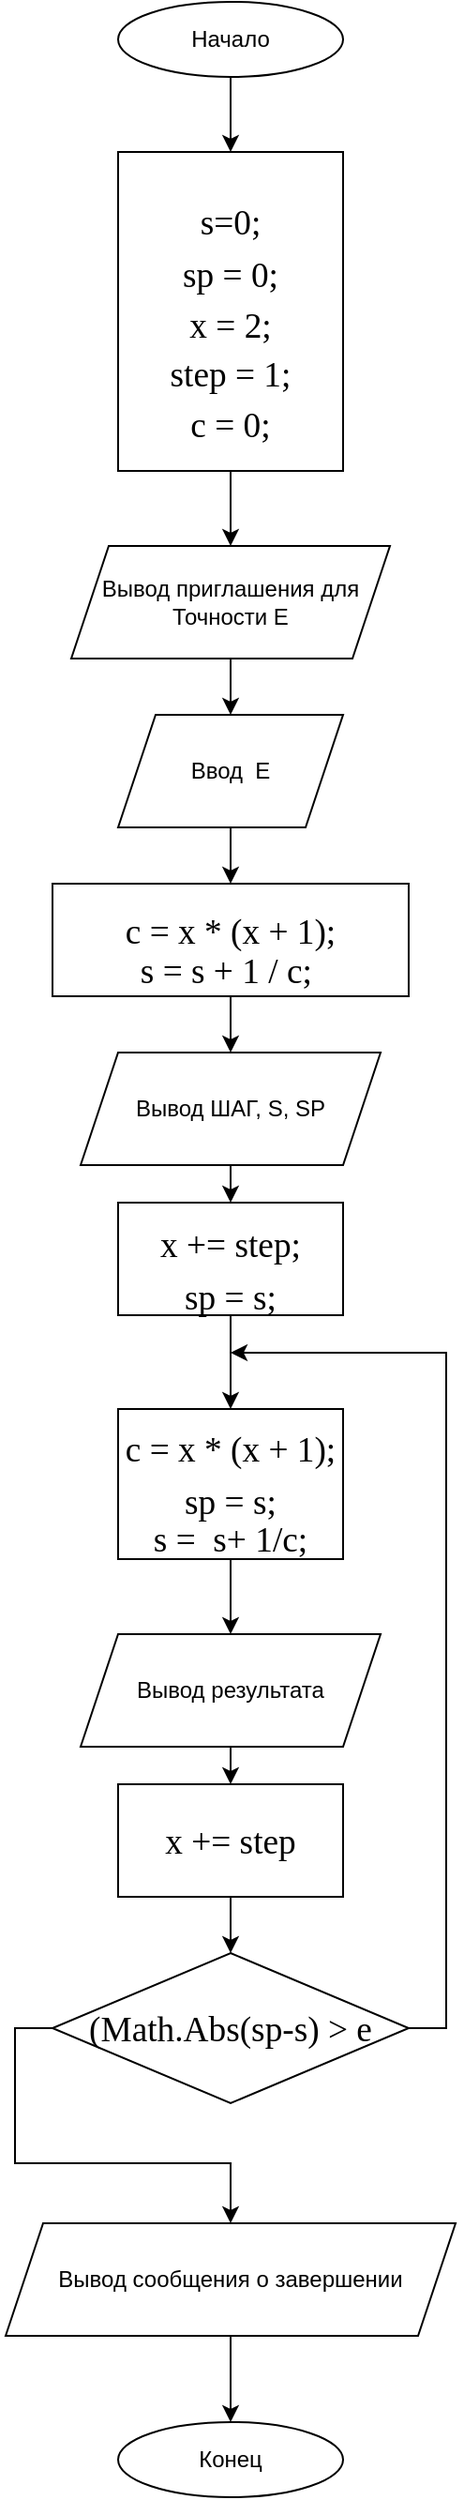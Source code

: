 <mxfile version="14.6.13" type="device"><diagram id="6a731a19-8d31-9384-78a2-239565b7b9f0" name="Page-1"><mxGraphModel dx="1092" dy="1331" grid="1" gridSize="10" guides="1" tooltips="1" connect="1" arrows="1" fold="1" page="1" pageScale="1" pageWidth="1169" pageHeight="827" background="#ffffff" math="0" shadow="0"><root><mxCell id="0"/><mxCell id="1" parent="0"/><mxCell id="NZc4HDJNSBxelqFDVV6K-67" style="edgeStyle=orthogonalEdgeStyle;rounded=0;orthogonalLoop=1;jettySize=auto;html=1;exitX=0.5;exitY=1;exitDx=0;exitDy=0;entryX=0.5;entryY=0;entryDx=0;entryDy=0;" parent="1" source="NZc4HDJNSBxelqFDVV6K-56" target="NZc4HDJNSBxelqFDVV6K-57" edge="1"><mxGeometry relative="1" as="geometry"/></mxCell><mxCell id="NZc4HDJNSBxelqFDVV6K-56" value="Начало" style="ellipse;whiteSpace=wrap;html=1;" parent="1" vertex="1"><mxGeometry x="200" y="-800" width="120" height="40" as="geometry"/></mxCell><mxCell id="NZc4HDJNSBxelqFDVV6K-68" style="edgeStyle=orthogonalEdgeStyle;rounded=0;orthogonalLoop=1;jettySize=auto;html=1;exitX=0.5;exitY=1;exitDx=0;exitDy=0;entryX=0.5;entryY=0;entryDx=0;entryDy=0;" parent="1" source="NZc4HDJNSBxelqFDVV6K-57" target="NZc4HDJNSBxelqFDVV6K-58" edge="1"><mxGeometry relative="1" as="geometry"/></mxCell><mxCell id="NZc4HDJNSBxelqFDVV6K-57" value="&lt;p class=&quot;MsoNormal&quot; style=&quot;margin-bottom: 0cm ; margin-bottom: 0.0pt ; line-height: 107%&quot;&gt;&lt;span style=&quot;font-size: 14pt ; line-height: 107% ; font-family: &amp;#34;times new roman&amp;#34; , serif&quot;&gt;s=0;&lt;/span&gt;&lt;/p&gt;&lt;p class=&quot;MsoNormal&quot; style=&quot;margin-bottom: 0cm ; margin-bottom: 0.0pt ; line-height: 107%&quot;&gt;&lt;span style=&quot;font-family: &amp;#34;times new roman&amp;#34; , serif ; font-size: 14pt&quot;&gt;sp = 0;&lt;/span&gt;&lt;/p&gt;&lt;p class=&quot;MsoNormal&quot; style=&quot;margin-bottom: 0cm ; margin-bottom: 0.0pt ; line-height: 107%&quot;&gt;&lt;span style=&quot;font-family: &amp;#34;times new roman&amp;#34; , serif ; font-size: 14pt&quot;&gt;x = 2;&lt;/span&gt;&lt;/p&gt;&lt;p class=&quot;MsoNormal&quot; style=&quot;margin-bottom: 0cm ; margin-bottom: 0.0pt ; line-height: 107%&quot;&gt;&lt;span style=&quot;font-family: &amp;#34;times new roman&amp;#34; , serif ; font-size: 14pt&quot;&gt;step = 1;&lt;/span&gt;&lt;/p&gt;&lt;p class=&quot;MsoNormal&quot; style=&quot;margin-bottom: 0cm ; margin-bottom: 0.0pt ; line-height: 107%&quot;&gt;&lt;span style=&quot;font-family: &amp;#34;times new roman&amp;#34; , serif ; font-size: 14pt&quot;&gt;c = 0;&lt;/span&gt;&lt;/p&gt;" style="rounded=0;whiteSpace=wrap;html=1;" parent="1" vertex="1"><mxGeometry x="200" y="-720" width="120" height="170" as="geometry"/></mxCell><mxCell id="NZc4HDJNSBxelqFDVV6K-69" style="edgeStyle=orthogonalEdgeStyle;rounded=0;orthogonalLoop=1;jettySize=auto;html=1;exitX=0.5;exitY=1;exitDx=0;exitDy=0;entryX=0.5;entryY=0;entryDx=0;entryDy=0;" parent="1" source="NZc4HDJNSBxelqFDVV6K-58" target="NZc4HDJNSBxelqFDVV6K-60" edge="1"><mxGeometry relative="1" as="geometry"/></mxCell><mxCell id="NZc4HDJNSBxelqFDVV6K-58" value="Вывод приглашения для Точности Е" style="shape=parallelogram;perimeter=parallelogramPerimeter;whiteSpace=wrap;html=1;fixedSize=1;" parent="1" vertex="1"><mxGeometry x="175" y="-510" width="170" height="60" as="geometry"/></mxCell><mxCell id="NZc4HDJNSBxelqFDVV6K-70" style="edgeStyle=orthogonalEdgeStyle;rounded=0;orthogonalLoop=1;jettySize=auto;html=1;exitX=0.5;exitY=1;exitDx=0;exitDy=0;" parent="1" source="NZc4HDJNSBxelqFDVV6K-60" target="Xk7p4Csr9EuHnKE88txn-1" edge="1"><mxGeometry relative="1" as="geometry"><mxPoint x="260" y="-320" as="targetPoint"/></mxGeometry></mxCell><mxCell id="NZc4HDJNSBxelqFDVV6K-60" value="Ввод&amp;nbsp; Е" style="shape=parallelogram;perimeter=parallelogramPerimeter;whiteSpace=wrap;html=1;fixedSize=1;" parent="1" vertex="1"><mxGeometry x="200" y="-420" width="120" height="60" as="geometry"/></mxCell><mxCell id="Xk7p4Csr9EuHnKE88txn-10" style="edgeStyle=orthogonalEdgeStyle;rounded=0;orthogonalLoop=1;jettySize=auto;html=1;exitX=0.5;exitY=1;exitDx=0;exitDy=0;entryX=0.5;entryY=0;entryDx=0;entryDy=0;" edge="1" parent="1" source="NZc4HDJNSBxelqFDVV6K-62" target="NZc4HDJNSBxelqFDVV6K-63"><mxGeometry relative="1" as="geometry"/></mxCell><mxCell id="NZc4HDJNSBxelqFDVV6K-62" value="Вывод результата" style="shape=parallelogram;perimeter=parallelogramPerimeter;whiteSpace=wrap;html=1;fixedSize=1;" parent="1" vertex="1"><mxGeometry x="180" y="70" width="160" height="60" as="geometry"/></mxCell><mxCell id="Xk7p4Csr9EuHnKE88txn-13" style="edgeStyle=orthogonalEdgeStyle;rounded=0;orthogonalLoop=1;jettySize=auto;html=1;exitX=0.5;exitY=1;exitDx=0;exitDy=0;entryX=0.5;entryY=0;entryDx=0;entryDy=0;" edge="1" parent="1" source="NZc4HDJNSBxelqFDVV6K-63" target="Xk7p4Csr9EuHnKE88txn-9"><mxGeometry relative="1" as="geometry"/></mxCell><mxCell id="NZc4HDJNSBxelqFDVV6K-63" value="&lt;span style=&quot;font-size: 14pt ; line-height: 115% ; font-family: &amp;#34;times new roman&amp;#34; , serif&quot;&gt;x += step&lt;/span&gt;" style="rounded=0;whiteSpace=wrap;html=1;" parent="1" vertex="1"><mxGeometry x="200" y="150" width="120" height="60" as="geometry"/></mxCell><mxCell id="Xk7p4Csr9EuHnKE88txn-16" style="edgeStyle=orthogonalEdgeStyle;rounded=0;orthogonalLoop=1;jettySize=auto;html=1;exitX=0.5;exitY=1;exitDx=0;exitDy=0;" edge="1" parent="1" source="NZc4HDJNSBxelqFDVV6K-64" target="NZc4HDJNSBxelqFDVV6K-65"><mxGeometry relative="1" as="geometry"/></mxCell><mxCell id="NZc4HDJNSBxelqFDVV6K-64" value="Вывод сообщения о завершении" style="shape=parallelogram;perimeter=parallelogramPerimeter;whiteSpace=wrap;html=1;fixedSize=1;" parent="1" vertex="1"><mxGeometry x="140" y="384" width="240" height="60" as="geometry"/></mxCell><mxCell id="NZc4HDJNSBxelqFDVV6K-65" value="Конец" style="ellipse;whiteSpace=wrap;html=1;" parent="1" vertex="1"><mxGeometry x="200" y="490" width="120" height="40" as="geometry"/></mxCell><mxCell id="Xk7p4Csr9EuHnKE88txn-3" style="edgeStyle=orthogonalEdgeStyle;rounded=0;orthogonalLoop=1;jettySize=auto;html=1;exitX=0.5;exitY=1;exitDx=0;exitDy=0;entryX=0.5;entryY=0;entryDx=0;entryDy=0;" edge="1" parent="1" source="Xk7p4Csr9EuHnKE88txn-1" target="Xk7p4Csr9EuHnKE88txn-2"><mxGeometry relative="1" as="geometry"/></mxCell><mxCell id="Xk7p4Csr9EuHnKE88txn-1" value="&lt;p class=&quot;MsoNormal&quot; style=&quot;margin-bottom: 0cm ; margin-bottom: 0.0pt ; line-height: 107%&quot;&gt;&lt;span style=&quot;font-size: 14pt ; line-height: 107% ; font-family: &amp;#34;times new roman&amp;#34; , serif&quot;&gt;c = x * (x + 1);&lt;/span&gt;&lt;/p&gt;&lt;span style=&quot;font-size: 14pt ; line-height: 115% ; font-family: &amp;#34;times new roman&amp;#34; , serif&quot;&gt;s = s + 1 / c;&amp;nbsp;&lt;/span&gt;" style="rounded=0;whiteSpace=wrap;html=1;" vertex="1" parent="1"><mxGeometry x="165" y="-330" width="190" height="60" as="geometry"/></mxCell><mxCell id="Xk7p4Csr9EuHnKE88txn-5" style="edgeStyle=orthogonalEdgeStyle;rounded=0;orthogonalLoop=1;jettySize=auto;html=1;exitX=0.5;exitY=1;exitDx=0;exitDy=0;entryX=0.5;entryY=0;entryDx=0;entryDy=0;" edge="1" parent="1" source="Xk7p4Csr9EuHnKE88txn-2" target="Xk7p4Csr9EuHnKE88txn-4"><mxGeometry relative="1" as="geometry"/></mxCell><mxCell id="Xk7p4Csr9EuHnKE88txn-2" value="Вывод ШАГ, S, SP" style="shape=parallelogram;perimeter=parallelogramPerimeter;whiteSpace=wrap;html=1;fixedSize=1;" vertex="1" parent="1"><mxGeometry x="180" y="-240" width="160" height="60" as="geometry"/></mxCell><mxCell id="Xk7p4Csr9EuHnKE88txn-7" style="edgeStyle=orthogonalEdgeStyle;rounded=0;orthogonalLoop=1;jettySize=auto;html=1;exitX=0.5;exitY=1;exitDx=0;exitDy=0;entryX=0.5;entryY=0;entryDx=0;entryDy=0;" edge="1" parent="1" source="Xk7p4Csr9EuHnKE88txn-4" target="Xk7p4Csr9EuHnKE88txn-6"><mxGeometry relative="1" as="geometry"/></mxCell><mxCell id="Xk7p4Csr9EuHnKE88txn-4" value="&lt;p class=&quot;MsoNormal&quot; style=&quot;margin-bottom: 0cm ; margin-bottom: 0.0pt ; line-height: 107%&quot;&gt;&lt;span style=&quot;font-size: 14pt ; line-height: 107% ; font-family: &amp;#34;times new roman&amp;#34; , serif&quot;&gt;x += step;&lt;/span&gt;&lt;/p&gt;&lt;p class=&quot;MsoNormal&quot; style=&quot;margin-bottom: 0cm ; margin-bottom: 0.0pt ; line-height: 107%&quot;&gt;&lt;span style=&quot;font-family: &amp;#34;times new roman&amp;#34; , serif ; font-size: 14pt&quot;&gt;sp = s;&lt;/span&gt;&lt;/p&gt;" style="rounded=0;whiteSpace=wrap;html=1;" vertex="1" parent="1"><mxGeometry x="200" y="-160" width="120" height="60" as="geometry"/></mxCell><mxCell id="Xk7p4Csr9EuHnKE88txn-8" style="edgeStyle=orthogonalEdgeStyle;rounded=0;orthogonalLoop=1;jettySize=auto;html=1;exitX=0.5;exitY=1;exitDx=0;exitDy=0;entryX=0.5;entryY=0;entryDx=0;entryDy=0;" edge="1" parent="1" source="Xk7p4Csr9EuHnKE88txn-6" target="NZc4HDJNSBxelqFDVV6K-62"><mxGeometry relative="1" as="geometry"/></mxCell><mxCell id="Xk7p4Csr9EuHnKE88txn-6" value="&lt;p class=&quot;MsoNormal&quot; style=&quot;margin-bottom: 0cm ; margin-bottom: 0.0pt ; line-height: 107%&quot;&gt;&lt;span style=&quot;font-size: 14pt ; line-height: 107% ; font-family: &amp;#34;times new roman&amp;#34; , serif&quot;&gt;c = x * (x + 1);&lt;/span&gt;&lt;/p&gt;&lt;p class=&quot;MsoNormal&quot; style=&quot;margin-bottom: 0cm ; margin-bottom: 0.0pt ; line-height: 107%&quot;&gt;&lt;span style=&quot;font-family: &amp;#34;times new roman&amp;#34; , serif ; font-size: 14pt&quot;&gt;sp = s;&lt;/span&gt;&lt;/p&gt;&lt;span style=&quot;font-size: 14pt ; line-height: 115% ; font-family: &amp;#34;times new roman&amp;#34; , serif&quot;&gt;s =&amp;nbsp; s+ 1/c;&lt;/span&gt;" style="rounded=0;whiteSpace=wrap;html=1;" vertex="1" parent="1"><mxGeometry x="200" y="-50" width="120" height="80" as="geometry"/></mxCell><mxCell id="Xk7p4Csr9EuHnKE88txn-14" style="edgeStyle=orthogonalEdgeStyle;rounded=0;orthogonalLoop=1;jettySize=auto;html=1;exitX=0;exitY=0.5;exitDx=0;exitDy=0;entryX=0.5;entryY=0;entryDx=0;entryDy=0;" edge="1" parent="1" source="Xk7p4Csr9EuHnKE88txn-9" target="NZc4HDJNSBxelqFDVV6K-64"><mxGeometry relative="1" as="geometry"/></mxCell><mxCell id="Xk7p4Csr9EuHnKE88txn-15" style="edgeStyle=orthogonalEdgeStyle;rounded=0;orthogonalLoop=1;jettySize=auto;html=1;exitX=1;exitY=0.5;exitDx=0;exitDy=0;" edge="1" parent="1" source="Xk7p4Csr9EuHnKE88txn-9"><mxGeometry relative="1" as="geometry"><mxPoint x="260" y="-80" as="targetPoint"/><Array as="points"><mxPoint x="375" y="280"/><mxPoint x="375" y="-80"/></Array></mxGeometry></mxCell><mxCell id="Xk7p4Csr9EuHnKE88txn-9" value="&lt;span style=&quot;font-size: 14pt ; line-height: 115% ; font-family: &amp;#34;times new roman&amp;#34; , serif&quot;&gt;(Math.Abs(sp-s) &amp;gt; e&lt;/span&gt;" style="rhombus;whiteSpace=wrap;html=1;" vertex="1" parent="1"><mxGeometry x="165" y="240" width="190" height="80" as="geometry"/></mxCell></root></mxGraphModel></diagram></mxfile>